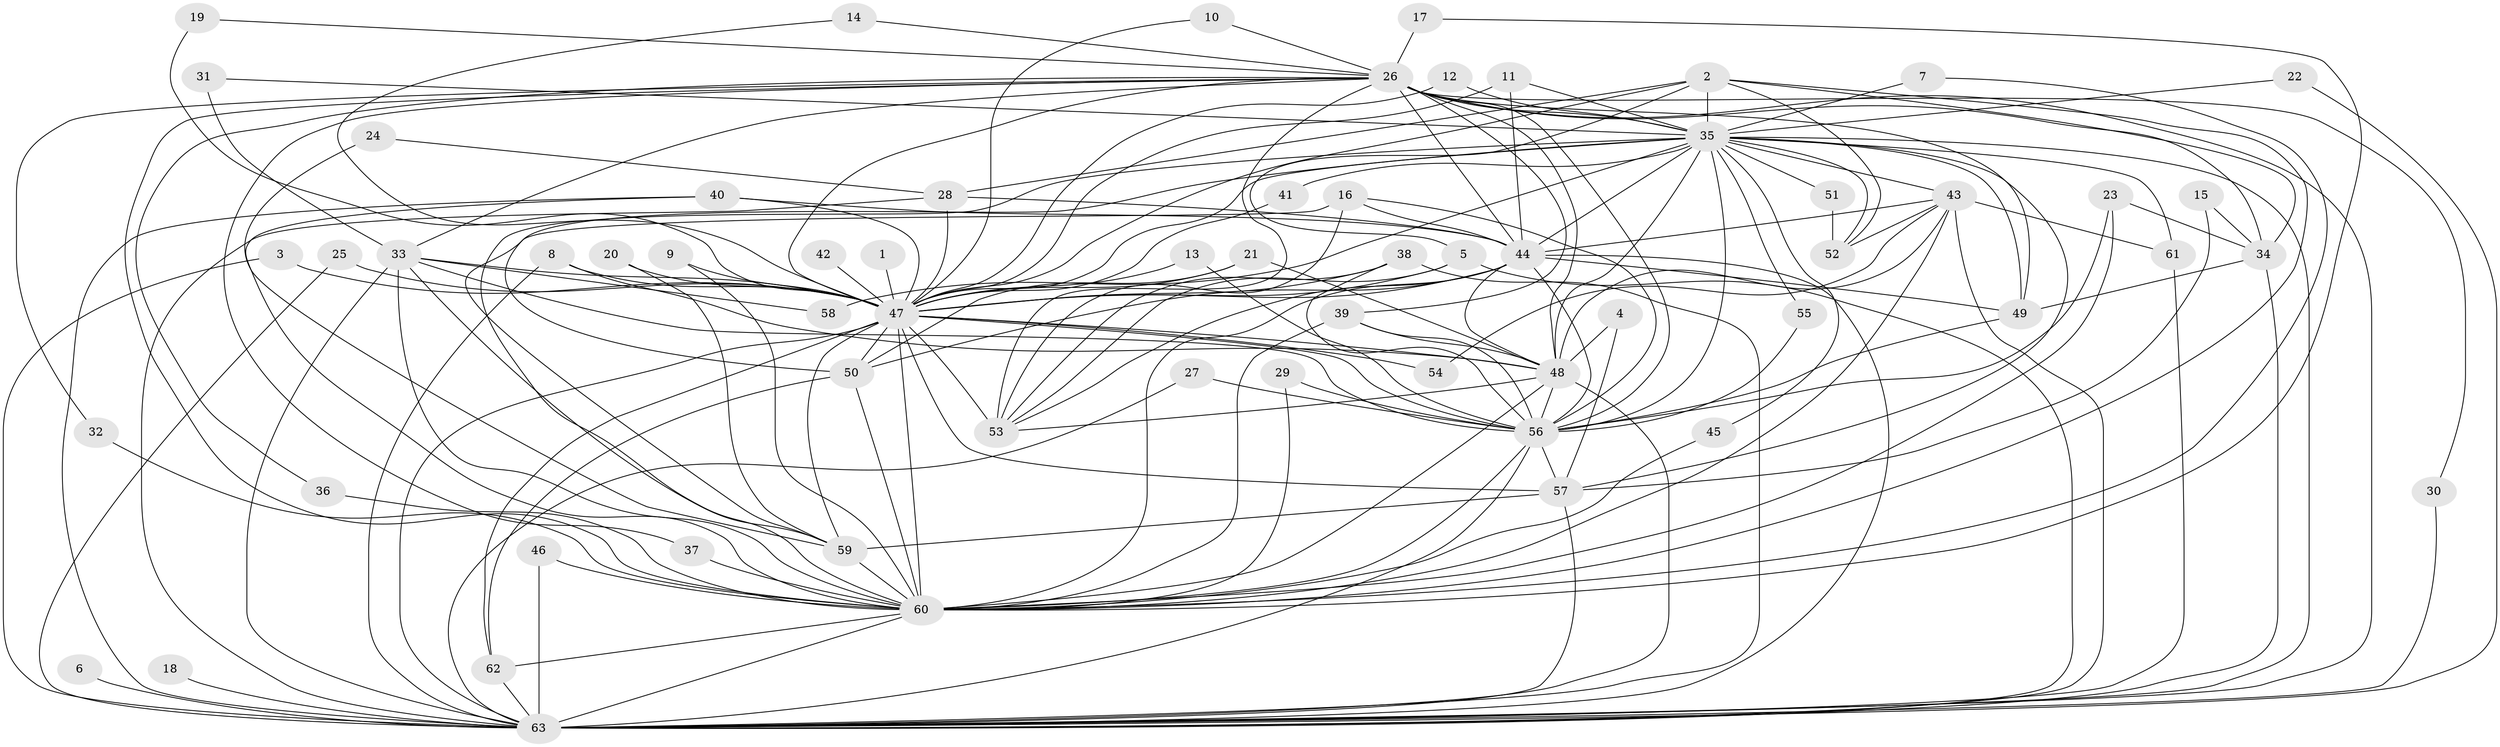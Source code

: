 // original degree distribution, {30: 0.008, 21: 0.016, 19: 0.016, 13: 0.008, 32: 0.008, 33: 0.008, 29: 0.008, 18: 0.008, 5: 0.048, 8: 0.008, 6: 0.024, 3: 0.208, 4: 0.064, 2: 0.56, 9: 0.008}
// Generated by graph-tools (version 1.1) at 2025/49/03/09/25 03:49:31]
// undirected, 63 vertices, 173 edges
graph export_dot {
graph [start="1"]
  node [color=gray90,style=filled];
  1;
  2;
  3;
  4;
  5;
  6;
  7;
  8;
  9;
  10;
  11;
  12;
  13;
  14;
  15;
  16;
  17;
  18;
  19;
  20;
  21;
  22;
  23;
  24;
  25;
  26;
  27;
  28;
  29;
  30;
  31;
  32;
  33;
  34;
  35;
  36;
  37;
  38;
  39;
  40;
  41;
  42;
  43;
  44;
  45;
  46;
  47;
  48;
  49;
  50;
  51;
  52;
  53;
  54;
  55;
  56;
  57;
  58;
  59;
  60;
  61;
  62;
  63;
  1 -- 47 [weight=2.0];
  2 -- 5 [weight=1.0];
  2 -- 28 [weight=1.0];
  2 -- 34 [weight=1.0];
  2 -- 35 [weight=1.0];
  2 -- 47 [weight=1.0];
  2 -- 52 [weight=1.0];
  2 -- 60 [weight=1.0];
  3 -- 47 [weight=1.0];
  3 -- 63 [weight=1.0];
  4 -- 48 [weight=1.0];
  4 -- 57 [weight=1.0];
  5 -- 47 [weight=1.0];
  5 -- 53 [weight=1.0];
  5 -- 63 [weight=1.0];
  6 -- 63 [weight=1.0];
  7 -- 35 [weight=1.0];
  7 -- 60 [weight=1.0];
  8 -- 47 [weight=1.0];
  8 -- 48 [weight=1.0];
  8 -- 63 [weight=1.0];
  9 -- 47 [weight=1.0];
  9 -- 60 [weight=1.0];
  10 -- 26 [weight=1.0];
  10 -- 47 [weight=1.0];
  11 -- 35 [weight=1.0];
  11 -- 44 [weight=1.0];
  11 -- 47 [weight=1.0];
  12 -- 35 [weight=1.0];
  12 -- 47 [weight=1.0];
  13 -- 47 [weight=1.0];
  13 -- 56 [weight=1.0];
  14 -- 26 [weight=1.0];
  14 -- 47 [weight=1.0];
  15 -- 34 [weight=1.0];
  15 -- 57 [weight=1.0];
  16 -- 44 [weight=1.0];
  16 -- 53 [weight=1.0];
  16 -- 56 [weight=1.0];
  16 -- 59 [weight=1.0];
  17 -- 26 [weight=1.0];
  17 -- 60 [weight=1.0];
  18 -- 63 [weight=2.0];
  19 -- 26 [weight=1.0];
  19 -- 47 [weight=1.0];
  20 -- 47 [weight=1.0];
  20 -- 59 [weight=1.0];
  21 -- 47 [weight=1.0];
  21 -- 48 [weight=1.0];
  21 -- 50 [weight=1.0];
  22 -- 35 [weight=1.0];
  22 -- 63 [weight=1.0];
  23 -- 34 [weight=1.0];
  23 -- 56 [weight=1.0];
  23 -- 60 [weight=1.0];
  24 -- 28 [weight=1.0];
  24 -- 59 [weight=1.0];
  25 -- 47 [weight=1.0];
  25 -- 63 [weight=1.0];
  26 -- 30 [weight=1.0];
  26 -- 32 [weight=1.0];
  26 -- 33 [weight=1.0];
  26 -- 34 [weight=1.0];
  26 -- 35 [weight=3.0];
  26 -- 36 [weight=1.0];
  26 -- 37 [weight=1.0];
  26 -- 39 [weight=1.0];
  26 -- 44 [weight=2.0];
  26 -- 47 [weight=4.0];
  26 -- 48 [weight=2.0];
  26 -- 49 [weight=1.0];
  26 -- 53 [weight=1.0];
  26 -- 56 [weight=2.0];
  26 -- 60 [weight=2.0];
  26 -- 63 [weight=2.0];
  27 -- 56 [weight=2.0];
  27 -- 63 [weight=1.0];
  28 -- 44 [weight=1.0];
  28 -- 47 [weight=1.0];
  28 -- 63 [weight=1.0];
  29 -- 56 [weight=1.0];
  29 -- 60 [weight=1.0];
  30 -- 63 [weight=1.0];
  31 -- 33 [weight=1.0];
  31 -- 35 [weight=1.0];
  32 -- 60 [weight=1.0];
  33 -- 47 [weight=1.0];
  33 -- 56 [weight=1.0];
  33 -- 58 [weight=1.0];
  33 -- 59 [weight=1.0];
  33 -- 60 [weight=1.0];
  33 -- 63 [weight=2.0];
  34 -- 49 [weight=1.0];
  34 -- 63 [weight=1.0];
  35 -- 41 [weight=1.0];
  35 -- 43 [weight=1.0];
  35 -- 44 [weight=1.0];
  35 -- 45 [weight=1.0];
  35 -- 47 [weight=2.0];
  35 -- 48 [weight=2.0];
  35 -- 49 [weight=1.0];
  35 -- 50 [weight=1.0];
  35 -- 51 [weight=1.0];
  35 -- 52 [weight=1.0];
  35 -- 55 [weight=1.0];
  35 -- 56 [weight=1.0];
  35 -- 57 [weight=2.0];
  35 -- 58 [weight=1.0];
  35 -- 60 [weight=1.0];
  35 -- 61 [weight=1.0];
  35 -- 63 [weight=1.0];
  36 -- 60 [weight=1.0];
  37 -- 60 [weight=1.0];
  38 -- 47 [weight=1.0];
  38 -- 53 [weight=1.0];
  38 -- 56 [weight=1.0];
  38 -- 63 [weight=1.0];
  39 -- 48 [weight=1.0];
  39 -- 56 [weight=1.0];
  39 -- 60 [weight=1.0];
  40 -- 44 [weight=1.0];
  40 -- 47 [weight=1.0];
  40 -- 60 [weight=1.0];
  40 -- 63 [weight=1.0];
  41 -- 47 [weight=1.0];
  42 -- 47 [weight=1.0];
  43 -- 44 [weight=1.0];
  43 -- 48 [weight=1.0];
  43 -- 52 [weight=1.0];
  43 -- 54 [weight=1.0];
  43 -- 60 [weight=1.0];
  43 -- 61 [weight=1.0];
  43 -- 63 [weight=1.0];
  44 -- 47 [weight=2.0];
  44 -- 48 [weight=2.0];
  44 -- 49 [weight=1.0];
  44 -- 50 [weight=1.0];
  44 -- 53 [weight=1.0];
  44 -- 56 [weight=1.0];
  44 -- 60 [weight=1.0];
  44 -- 63 [weight=1.0];
  45 -- 60 [weight=1.0];
  46 -- 60 [weight=1.0];
  46 -- 63 [weight=1.0];
  47 -- 48 [weight=2.0];
  47 -- 50 [weight=1.0];
  47 -- 53 [weight=1.0];
  47 -- 54 [weight=1.0];
  47 -- 56 [weight=3.0];
  47 -- 57 [weight=1.0];
  47 -- 59 [weight=1.0];
  47 -- 60 [weight=2.0];
  47 -- 62 [weight=1.0];
  47 -- 63 [weight=4.0];
  48 -- 53 [weight=1.0];
  48 -- 56 [weight=3.0];
  48 -- 60 [weight=2.0];
  48 -- 63 [weight=1.0];
  49 -- 56 [weight=1.0];
  50 -- 60 [weight=1.0];
  50 -- 62 [weight=1.0];
  51 -- 52 [weight=1.0];
  55 -- 56 [weight=1.0];
  56 -- 57 [weight=1.0];
  56 -- 60 [weight=1.0];
  56 -- 63 [weight=1.0];
  57 -- 59 [weight=1.0];
  57 -- 63 [weight=1.0];
  59 -- 60 [weight=1.0];
  60 -- 62 [weight=1.0];
  60 -- 63 [weight=2.0];
  61 -- 63 [weight=1.0];
  62 -- 63 [weight=1.0];
}
